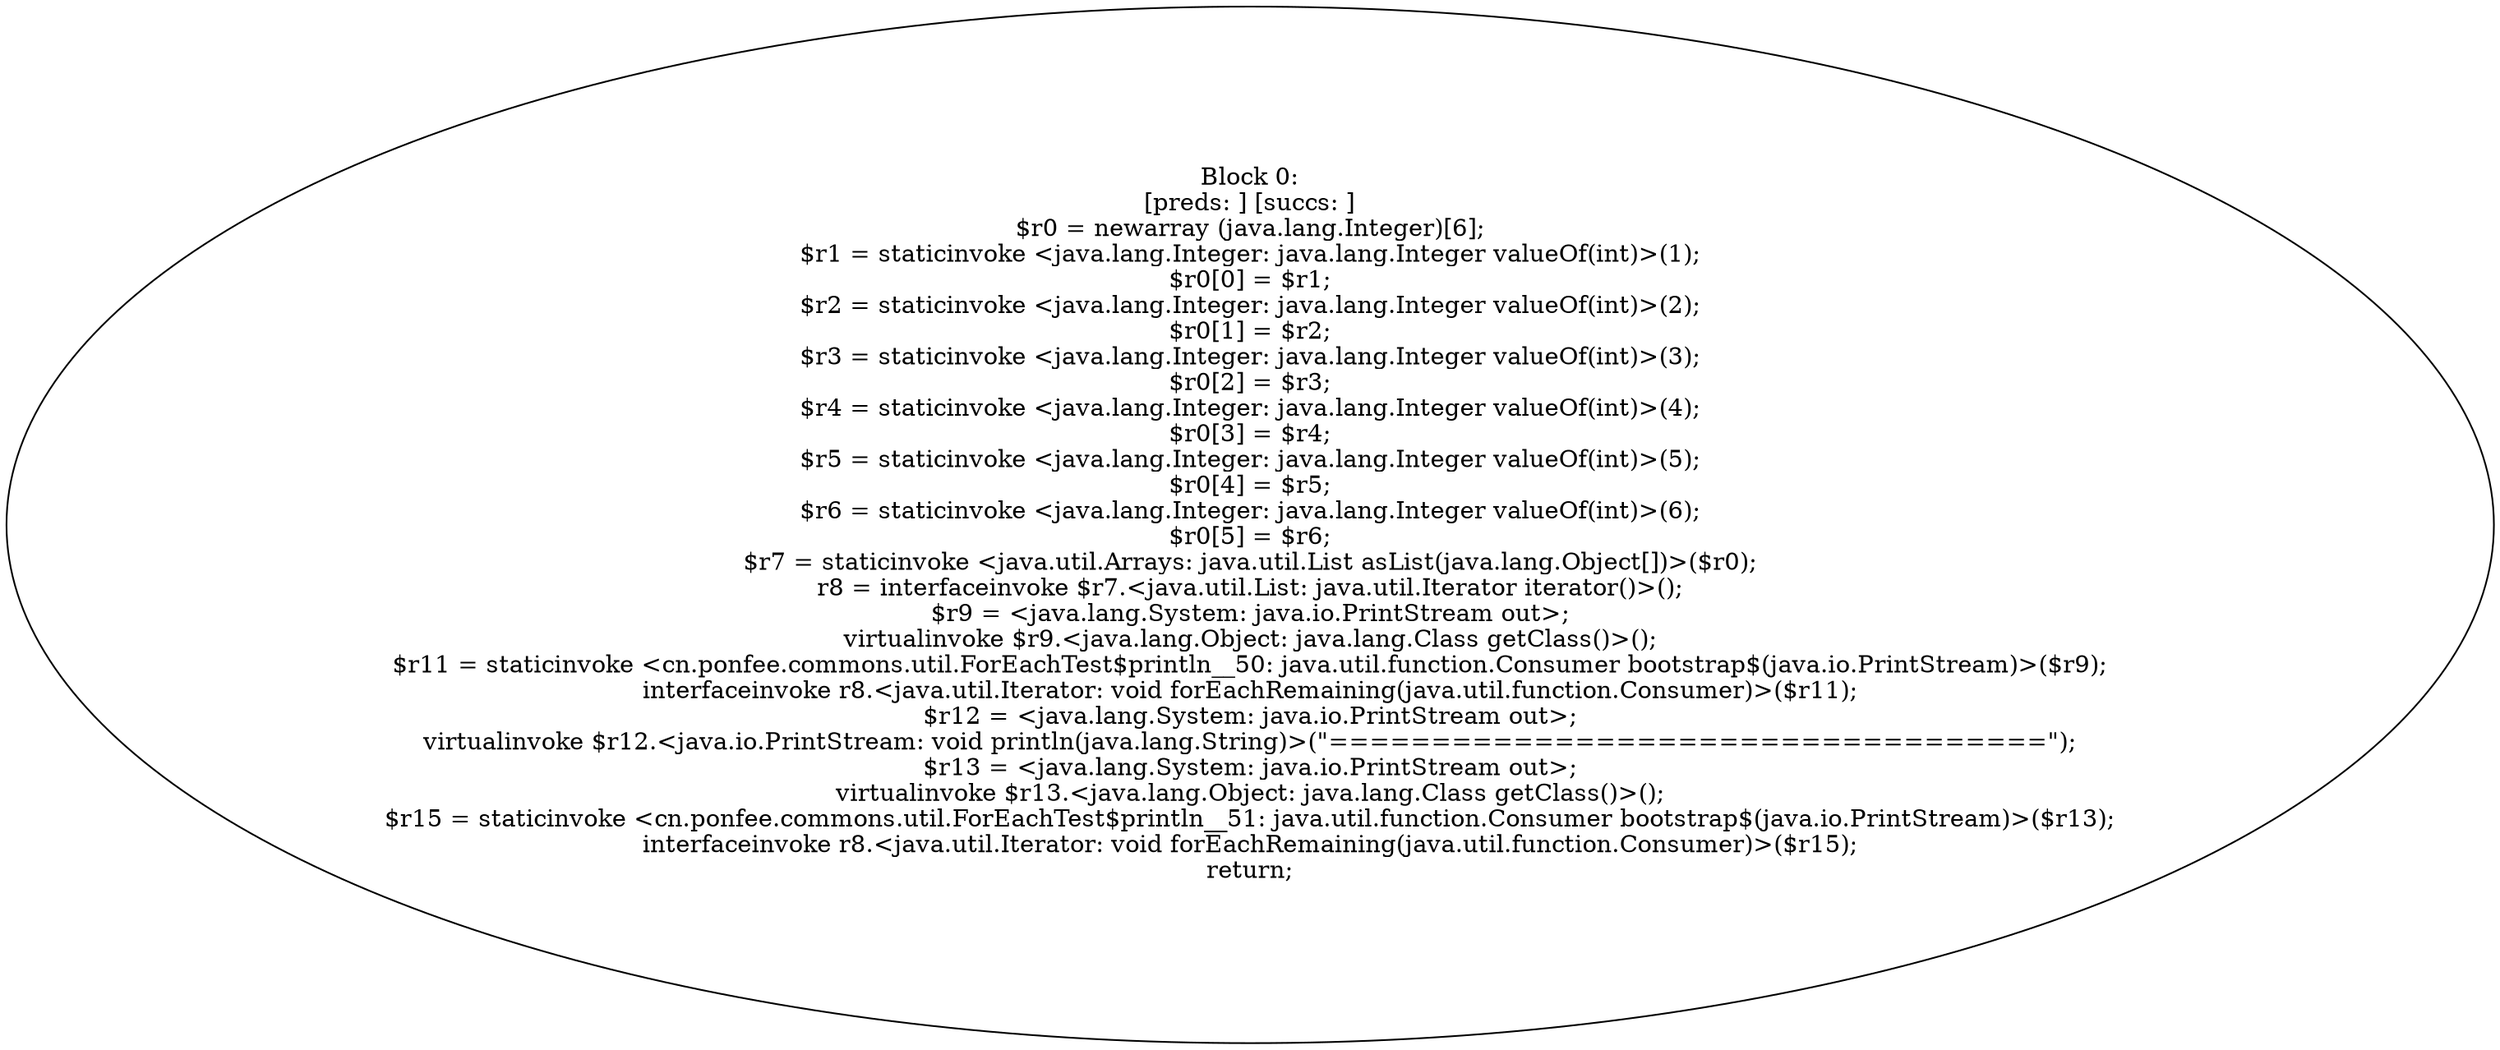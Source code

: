 digraph "unitGraph" {
    "Block 0:
[preds: ] [succs: ]
$r0 = newarray (java.lang.Integer)[6];
$r1 = staticinvoke <java.lang.Integer: java.lang.Integer valueOf(int)>(1);
$r0[0] = $r1;
$r2 = staticinvoke <java.lang.Integer: java.lang.Integer valueOf(int)>(2);
$r0[1] = $r2;
$r3 = staticinvoke <java.lang.Integer: java.lang.Integer valueOf(int)>(3);
$r0[2] = $r3;
$r4 = staticinvoke <java.lang.Integer: java.lang.Integer valueOf(int)>(4);
$r0[3] = $r4;
$r5 = staticinvoke <java.lang.Integer: java.lang.Integer valueOf(int)>(5);
$r0[4] = $r5;
$r6 = staticinvoke <java.lang.Integer: java.lang.Integer valueOf(int)>(6);
$r0[5] = $r6;
$r7 = staticinvoke <java.util.Arrays: java.util.List asList(java.lang.Object[])>($r0);
r8 = interfaceinvoke $r7.<java.util.List: java.util.Iterator iterator()>();
$r9 = <java.lang.System: java.io.PrintStream out>;
virtualinvoke $r9.<java.lang.Object: java.lang.Class getClass()>();
$r11 = staticinvoke <cn.ponfee.commons.util.ForEachTest$println__50: java.util.function.Consumer bootstrap$(java.io.PrintStream)>($r9);
interfaceinvoke r8.<java.util.Iterator: void forEachRemaining(java.util.function.Consumer)>($r11);
$r12 = <java.lang.System: java.io.PrintStream out>;
virtualinvoke $r12.<java.io.PrintStream: void println(java.lang.String)>(\"===================================\");
$r13 = <java.lang.System: java.io.PrintStream out>;
virtualinvoke $r13.<java.lang.Object: java.lang.Class getClass()>();
$r15 = staticinvoke <cn.ponfee.commons.util.ForEachTest$println__51: java.util.function.Consumer bootstrap$(java.io.PrintStream)>($r13);
interfaceinvoke r8.<java.util.Iterator: void forEachRemaining(java.util.function.Consumer)>($r15);
return;
"
}
